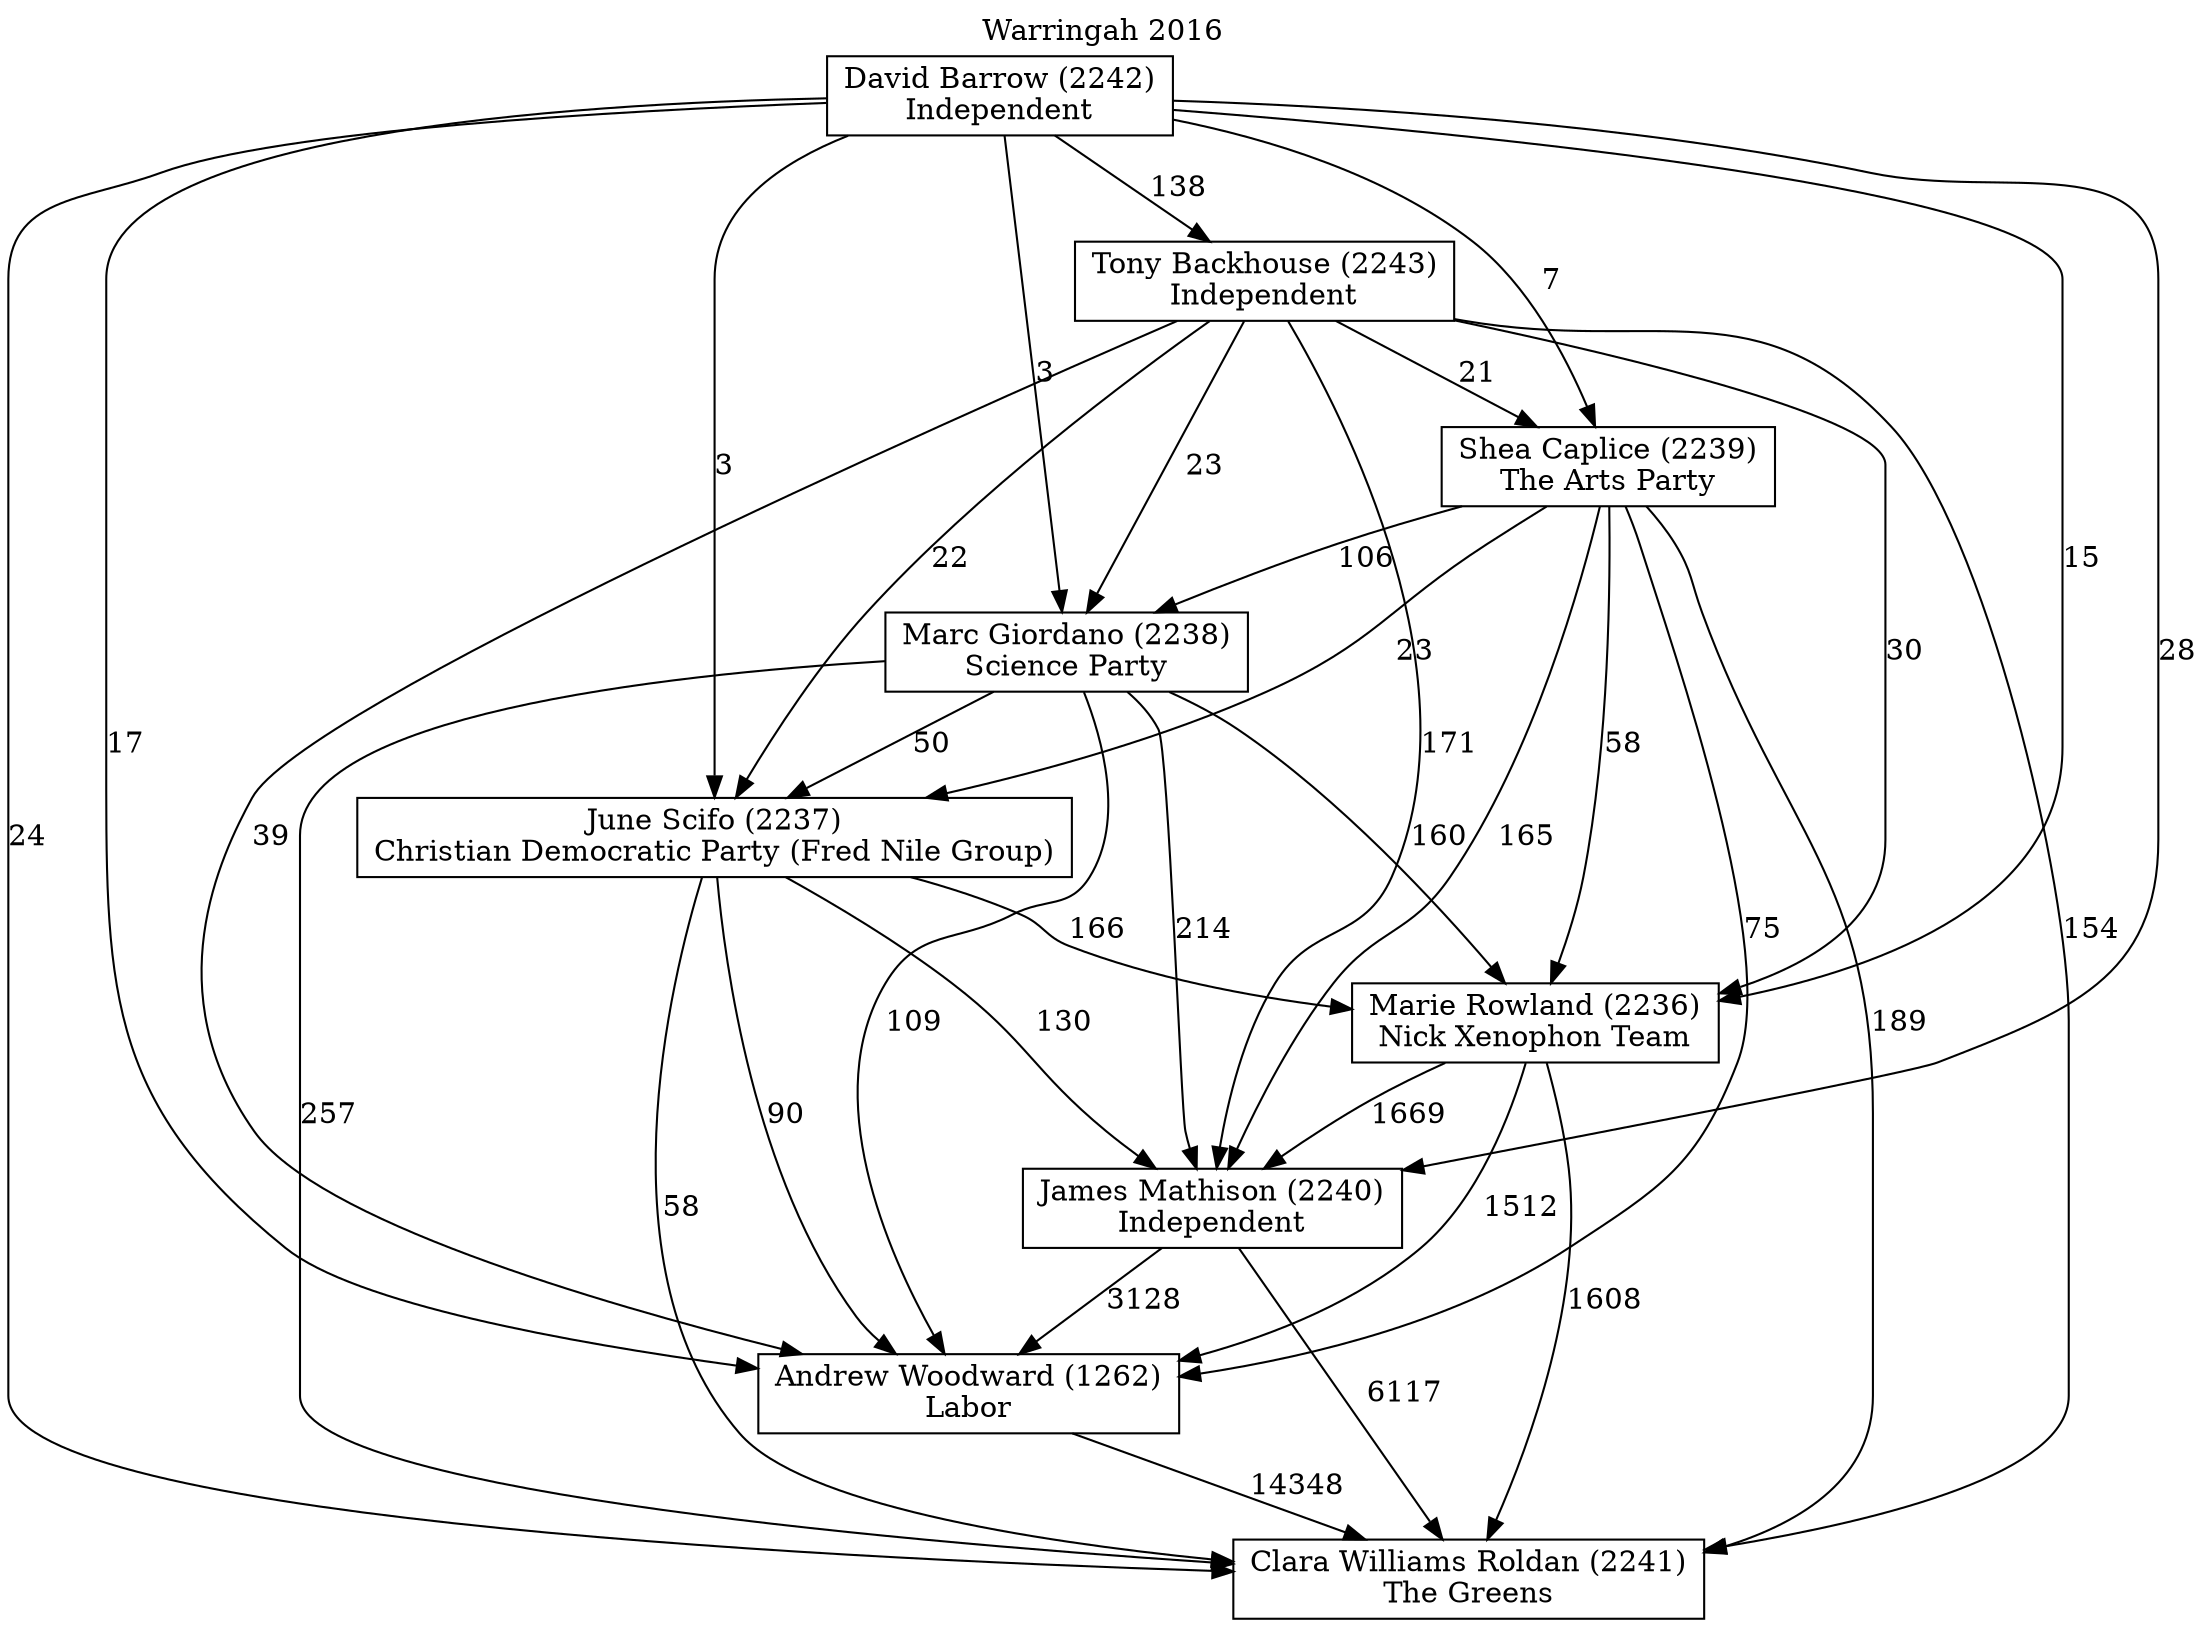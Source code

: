 // House preference flow
digraph "Clara Williams Roldan (2241)_Warringah_2016" {
	graph [label="Warringah 2016" labelloc=t mclimit=10]
	node [shape=box]
	"David Barrow (2242)" [label="David Barrow (2242)
Independent"]
	"Clara Williams Roldan (2241)" [label="Clara Williams Roldan (2241)
The Greens"]
	"Andrew Woodward (1262)" [label="Andrew Woodward (1262)
Labor"]
	"James Mathison (2240)" [label="James Mathison (2240)
Independent"]
	"Marie Rowland (2236)" [label="Marie Rowland (2236)
Nick Xenophon Team"]
	"June Scifo (2237)" [label="June Scifo (2237)
Christian Democratic Party (Fred Nile Group)"]
	"Shea Caplice (2239)" [label="Shea Caplice (2239)
The Arts Party"]
	"Marc Giordano (2238)" [label="Marc Giordano (2238)
Science Party"]
	"Tony Backhouse (2243)" [label="Tony Backhouse (2243)
Independent"]
	"Tony Backhouse (2243)" -> "James Mathison (2240)" [label=171]
	"Tony Backhouse (2243)" -> "Andrew Woodward (1262)" [label=39]
	"Marc Giordano (2238)" -> "James Mathison (2240)" [label=214]
	"Marie Rowland (2236)" -> "James Mathison (2240)" [label=1669]
	"June Scifo (2237)" -> "Clara Williams Roldan (2241)" [label=58]
	"David Barrow (2242)" -> "Shea Caplice (2239)" [label=7]
	"David Barrow (2242)" -> "Clara Williams Roldan (2241)" [label=24]
	"Marc Giordano (2238)" -> "Clara Williams Roldan (2241)" [label=257]
	"Tony Backhouse (2243)" -> "Shea Caplice (2239)" [label=21]
	"James Mathison (2240)" -> "Andrew Woodward (1262)" [label=3128]
	"David Barrow (2242)" -> "Andrew Woodward (1262)" [label=17]
	"Tony Backhouse (2243)" -> "June Scifo (2237)" [label=22]
	"James Mathison (2240)" -> "Clara Williams Roldan (2241)" [label=6117]
	"David Barrow (2242)" -> "June Scifo (2237)" [label=3]
	"Marie Rowland (2236)" -> "Andrew Woodward (1262)" [label=1512]
	"Shea Caplice (2239)" -> "Marie Rowland (2236)" [label=58]
	"Marc Giordano (2238)" -> "Marie Rowland (2236)" [label=160]
	"Andrew Woodward (1262)" -> "Clara Williams Roldan (2241)" [label=14348]
	"Tony Backhouse (2243)" -> "Clara Williams Roldan (2241)" [label=154]
	"Marc Giordano (2238)" -> "June Scifo (2237)" [label=50]
	"Shea Caplice (2239)" -> "June Scifo (2237)" [label=23]
	"David Barrow (2242)" -> "Marie Rowland (2236)" [label=15]
	"Shea Caplice (2239)" -> "James Mathison (2240)" [label=165]
	"David Barrow (2242)" -> "Marc Giordano (2238)" [label=3]
	"Shea Caplice (2239)" -> "Marc Giordano (2238)" [label=106]
	"Shea Caplice (2239)" -> "Clara Williams Roldan (2241)" [label=189]
	"David Barrow (2242)" -> "James Mathison (2240)" [label=28]
	"June Scifo (2237)" -> "Marie Rowland (2236)" [label=166]
	"June Scifo (2237)" -> "James Mathison (2240)" [label=130]
	"Marc Giordano (2238)" -> "Andrew Woodward (1262)" [label=109]
	"Tony Backhouse (2243)" -> "Marie Rowland (2236)" [label=30]
	"Tony Backhouse (2243)" -> "Marc Giordano (2238)" [label=23]
	"Shea Caplice (2239)" -> "Andrew Woodward (1262)" [label=75]
	"Marie Rowland (2236)" -> "Clara Williams Roldan (2241)" [label=1608]
	"June Scifo (2237)" -> "Andrew Woodward (1262)" [label=90]
	"David Barrow (2242)" -> "Tony Backhouse (2243)" [label=138]
}
